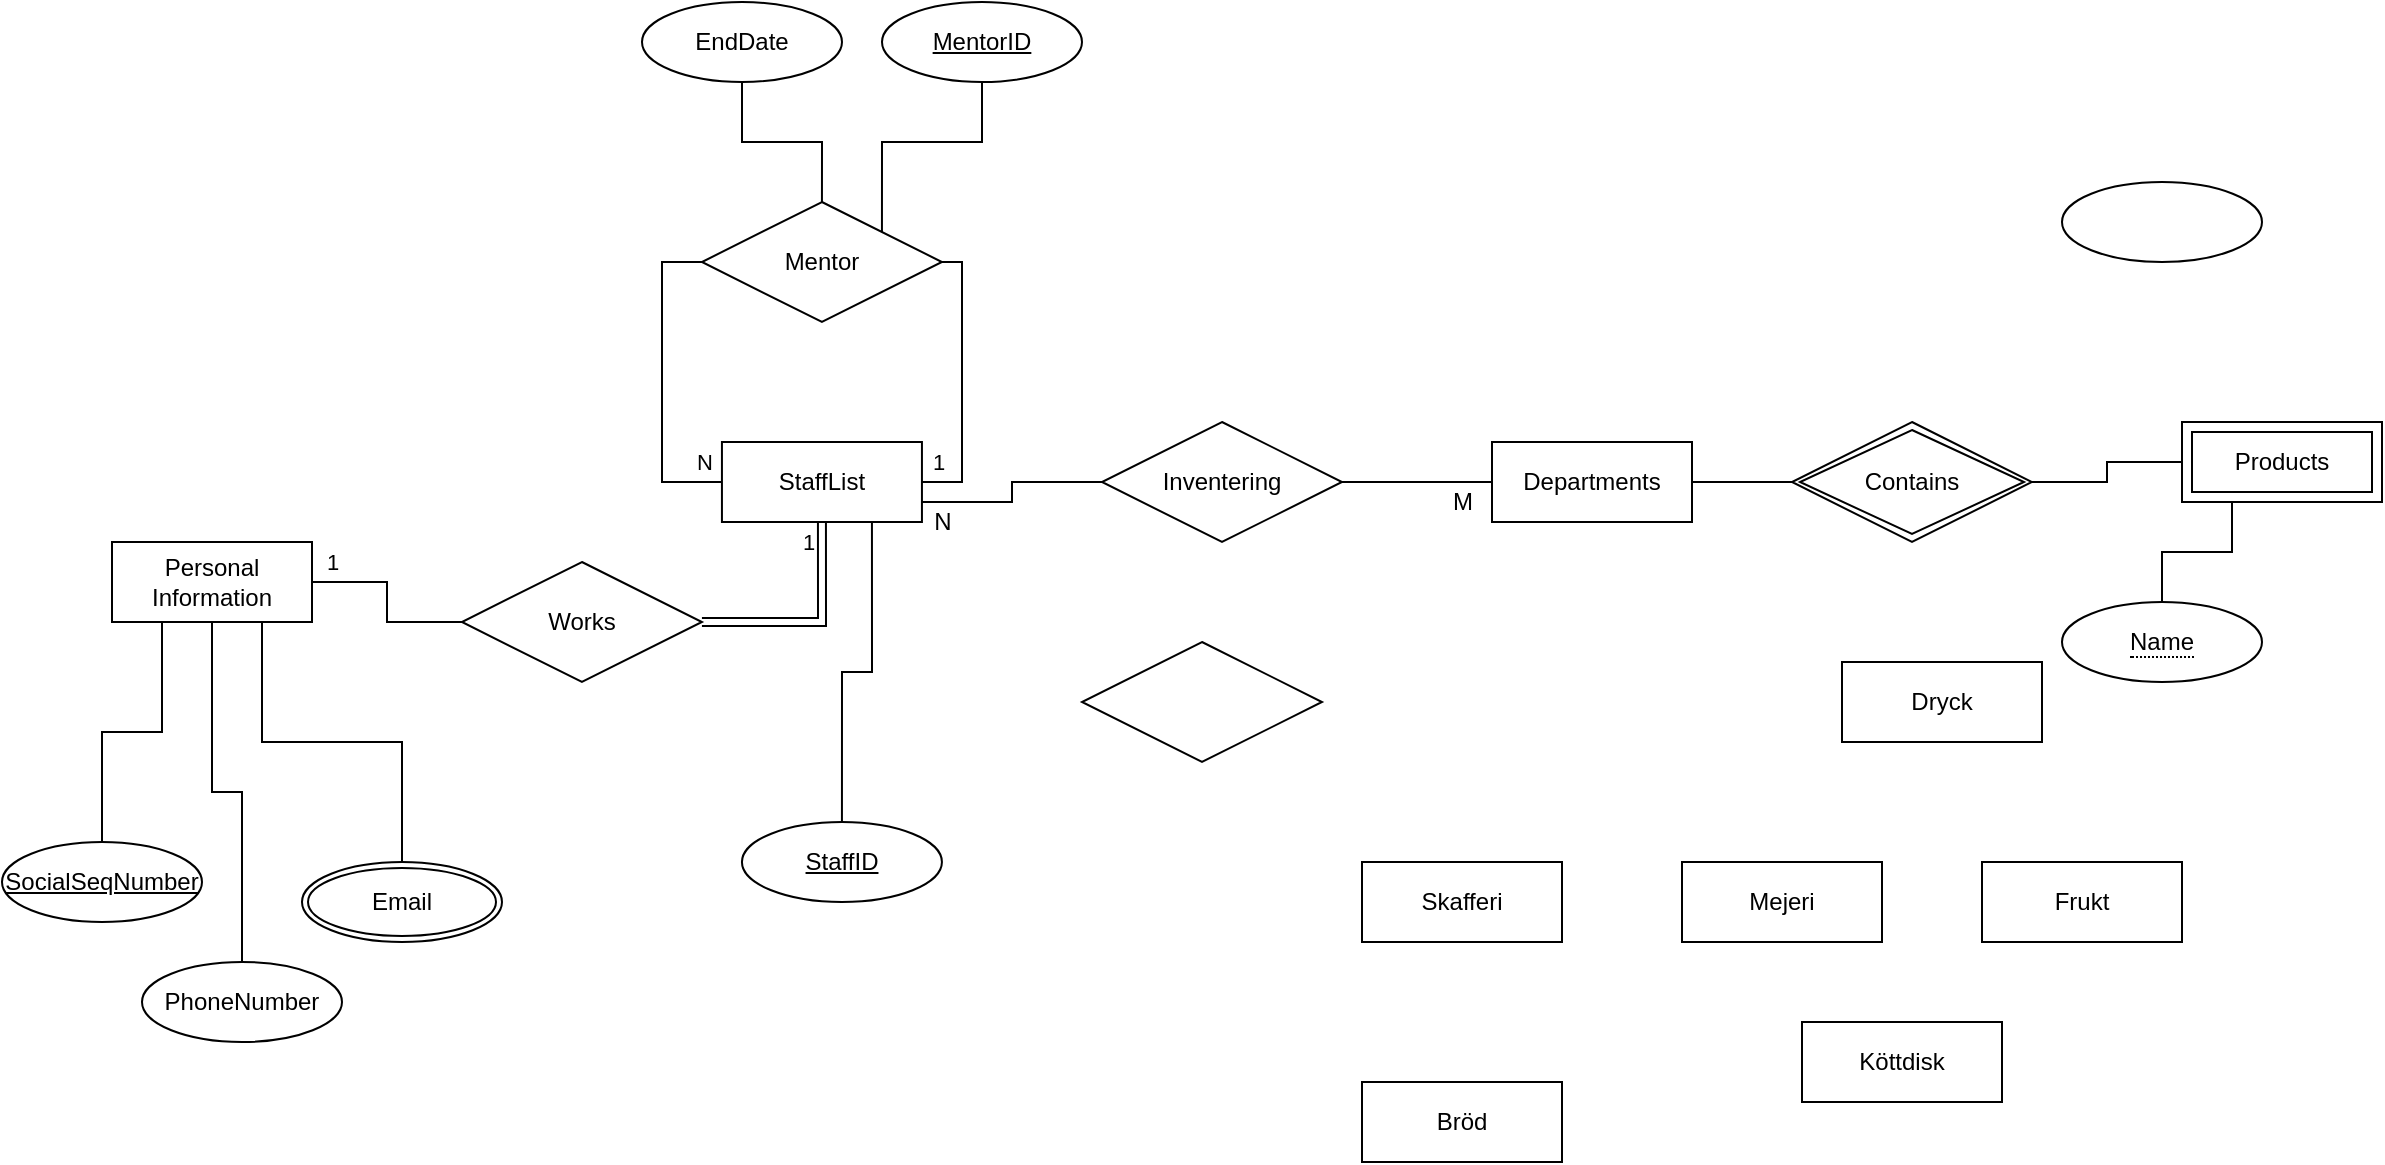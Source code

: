 <mxfile version="15.9.6" type="device"><diagram id="bgCsupE-RrFJObJ2OHrQ" name="Page-1"><mxGraphModel dx="1369" dy="1489" grid="1" gridSize="10" guides="1" tooltips="1" connect="1" arrows="1" fold="1" page="1" pageScale="1" pageWidth="850" pageHeight="1100" math="0" shadow="0"><root><mxCell id="0"/><mxCell id="1" parent="0"/><mxCell id="HbWxku8zXNTNoIqn5ugo-1" value="Mejeri" style="whiteSpace=wrap;html=1;align=center;" parent="1" vertex="1"><mxGeometry x="370" y="370" width="100" height="40" as="geometry"/></mxCell><mxCell id="HbWxku8zXNTNoIqn5ugo-2" value="Frukt" style="whiteSpace=wrap;html=1;align=center;" parent="1" vertex="1"><mxGeometry x="520" y="370" width="100" height="40" as="geometry"/></mxCell><mxCell id="HbWxku8zXNTNoIqn5ugo-3" value="Skafferi" style="whiteSpace=wrap;html=1;align=center;" parent="1" vertex="1"><mxGeometry x="210" y="370" width="100" height="40" as="geometry"/></mxCell><mxCell id="HbWxku8zXNTNoIqn5ugo-4" value="Dryck" style="whiteSpace=wrap;html=1;align=center;" parent="1" vertex="1"><mxGeometry x="450" y="270" width="100" height="40" as="geometry"/></mxCell><mxCell id="HbWxku8zXNTNoIqn5ugo-5" value="Köttdisk" style="whiteSpace=wrap;html=1;align=center;" parent="1" vertex="1"><mxGeometry x="430" y="450" width="100" height="40" as="geometry"/></mxCell><mxCell id="HbWxku8zXNTNoIqn5ugo-7" value="Bröd" style="whiteSpace=wrap;html=1;align=center;" parent="1" vertex="1"><mxGeometry x="210" y="480" width="100" height="40" as="geometry"/></mxCell><mxCell id="HbWxku8zXNTNoIqn5ugo-18" style="edgeStyle=orthogonalEdgeStyle;rounded=0;orthogonalLoop=1;jettySize=auto;html=1;exitX=1;exitY=0.5;exitDx=0;exitDy=0;entryX=1;entryY=0.5;entryDx=0;entryDy=0;endArrow=none;endFill=0;" parent="1" source="HbWxku8zXNTNoIqn5ugo-34" target="HbWxku8zXNTNoIqn5ugo-17" edge="1"><mxGeometry relative="1" as="geometry"><mxPoint x="-0.03" y="140" as="sourcePoint"/></mxGeometry></mxCell><mxCell id="HbWxku8zXNTNoIqn5ugo-22" value="1" style="edgeLabel;html=1;align=center;verticalAlign=middle;resizable=0;points=[];" parent="HbWxku8zXNTNoIqn5ugo-18" vertex="1" connectable="0"><mxGeometry x="-0.762" y="-1" relative="1" as="geometry"><mxPoint x="-9" y="-11" as="offset"/></mxGeometry></mxCell><mxCell id="HbWxku8zXNTNoIqn5ugo-46" style="edgeStyle=orthogonalEdgeStyle;rounded=0;orthogonalLoop=1;jettySize=auto;html=1;exitX=0.5;exitY=0;exitDx=0;exitDy=0;entryX=0.5;entryY=1;entryDx=0;entryDy=0;endArrow=none;endFill=0;" parent="1" source="HbWxku8zXNTNoIqn5ugo-11" target="HbWxku8zXNTNoIqn5ugo-44" edge="1"><mxGeometry relative="1" as="geometry"/></mxCell><mxCell id="HbWxku8zXNTNoIqn5ugo-11" value="PhoneNumber" style="ellipse;whiteSpace=wrap;html=1;align=center;" parent="1" vertex="1"><mxGeometry x="-400" y="420" width="100" height="40" as="geometry"/></mxCell><mxCell id="HbWxku8zXNTNoIqn5ugo-13" value="" style="ellipse;whiteSpace=wrap;html=1;align=center;" parent="1" vertex="1"><mxGeometry x="560" y="30" width="100" height="40" as="geometry"/></mxCell><mxCell id="HbWxku8zXNTNoIqn5ugo-19" style="edgeStyle=orthogonalEdgeStyle;rounded=0;orthogonalLoop=1;jettySize=auto;html=1;exitX=0;exitY=0.5;exitDx=0;exitDy=0;entryX=0;entryY=0.5;entryDx=0;entryDy=0;endArrow=none;endFill=0;" parent="1" source="HbWxku8zXNTNoIqn5ugo-17" target="HbWxku8zXNTNoIqn5ugo-34" edge="1"><mxGeometry relative="1" as="geometry"><mxPoint x="-100.03" y="140" as="targetPoint"/></mxGeometry></mxCell><mxCell id="HbWxku8zXNTNoIqn5ugo-23" value="N" style="edgeLabel;html=1;align=center;verticalAlign=middle;resizable=0;points=[];" parent="HbWxku8zXNTNoIqn5ugo-19" vertex="1" connectable="0"><mxGeometry x="0.891" relative="1" as="geometry"><mxPoint y="-10" as="offset"/></mxGeometry></mxCell><mxCell id="HbWxku8zXNTNoIqn5ugo-17" value="Mentor" style="shape=rhombus;perimeter=rhombusPerimeter;whiteSpace=wrap;html=1;align=center;" parent="1" vertex="1"><mxGeometry x="-120.03" y="40" width="120" height="60" as="geometry"/></mxCell><mxCell id="HbWxku8zXNTNoIqn5ugo-21" style="edgeStyle=orthogonalEdgeStyle;rounded=0;orthogonalLoop=1;jettySize=auto;html=1;exitX=0.5;exitY=1;exitDx=0;exitDy=0;entryX=0.5;entryY=0;entryDx=0;entryDy=0;endArrow=none;endFill=0;" parent="1" source="HbWxku8zXNTNoIqn5ugo-20" target="HbWxku8zXNTNoIqn5ugo-17" edge="1"><mxGeometry relative="1" as="geometry"/></mxCell><mxCell id="HbWxku8zXNTNoIqn5ugo-20" value="EndDate" style="ellipse;whiteSpace=wrap;html=1;align=center;" parent="1" vertex="1"><mxGeometry x="-150" y="-60" width="100" height="40" as="geometry"/></mxCell><mxCell id="HbWxku8zXNTNoIqn5ugo-27" style="edgeStyle=orthogonalEdgeStyle;rounded=0;orthogonalLoop=1;jettySize=auto;html=1;exitX=0.5;exitY=1;exitDx=0;exitDy=0;entryX=1;entryY=0;entryDx=0;entryDy=0;endArrow=none;endFill=0;" parent="1" source="HbWxku8zXNTNoIqn5ugo-26" target="HbWxku8zXNTNoIqn5ugo-17" edge="1"><mxGeometry relative="1" as="geometry"/></mxCell><mxCell id="HbWxku8zXNTNoIqn5ugo-26" value="MentorID" style="ellipse;whiteSpace=wrap;html=1;align=center;fontStyle=4;" parent="1" vertex="1"><mxGeometry x="-30" y="-60" width="100" height="40" as="geometry"/></mxCell><mxCell id="HbWxku8zXNTNoIqn5ugo-47" style="edgeStyle=orthogonalEdgeStyle;rounded=0;orthogonalLoop=1;jettySize=auto;html=1;exitX=0.5;exitY=0;exitDx=0;exitDy=0;entryX=0.75;entryY=1;entryDx=0;entryDy=0;endArrow=none;endFill=0;" parent="1" source="HbWxku8zXNTNoIqn5ugo-28" target="HbWxku8zXNTNoIqn5ugo-44" edge="1"><mxGeometry relative="1" as="geometry"/></mxCell><mxCell id="HbWxku8zXNTNoIqn5ugo-28" value="Email" style="ellipse;shape=doubleEllipse;margin=3;whiteSpace=wrap;html=1;align=center;" parent="1" vertex="1"><mxGeometry x="-320" y="370" width="100" height="40" as="geometry"/></mxCell><mxCell id="HbWxku8zXNTNoIqn5ugo-33" value="Departments" style="whiteSpace=wrap;html=1;align=center;" parent="1" vertex="1"><mxGeometry x="275" y="160" width="100" height="40" as="geometry"/></mxCell><mxCell id="HbWxku8zXNTNoIqn5ugo-41" style="edgeStyle=orthogonalEdgeStyle;rounded=0;orthogonalLoop=1;jettySize=auto;html=1;exitX=1;exitY=0.75;exitDx=0;exitDy=0;entryX=0;entryY=0.5;entryDx=0;entryDy=0;endArrow=none;endFill=0;" parent="1" source="HbWxku8zXNTNoIqn5ugo-34" target="HbWxku8zXNTNoIqn5ugo-40" edge="1"><mxGeometry relative="1" as="geometry"/></mxCell><mxCell id="HbWxku8zXNTNoIqn5ugo-51" style="edgeStyle=orthogonalEdgeStyle;rounded=0;orthogonalLoop=1;jettySize=auto;html=1;exitX=0.75;exitY=1;exitDx=0;exitDy=0;entryX=0.5;entryY=0;entryDx=0;entryDy=0;endArrow=none;endFill=0;" parent="1" source="HbWxku8zXNTNoIqn5ugo-34" target="HbWxku8zXNTNoIqn5ugo-43" edge="1"><mxGeometry relative="1" as="geometry"/></mxCell><mxCell id="HbWxku8zXNTNoIqn5ugo-34" value="StaffList" style="whiteSpace=wrap;html=1;align=center;" parent="1" vertex="1"><mxGeometry x="-110.03" y="160" width="100" height="40" as="geometry"/></mxCell><mxCell id="HbWxku8zXNTNoIqn5ugo-45" style="edgeStyle=orthogonalEdgeStyle;rounded=0;orthogonalLoop=1;jettySize=auto;html=1;exitX=0.5;exitY=0;exitDx=0;exitDy=0;entryX=0.25;entryY=1;entryDx=0;entryDy=0;endArrow=none;endFill=0;" parent="1" source="HbWxku8zXNTNoIqn5ugo-35" target="HbWxku8zXNTNoIqn5ugo-44" edge="1"><mxGeometry relative="1" as="geometry"/></mxCell><mxCell id="HbWxku8zXNTNoIqn5ugo-35" value="SocialSeqNumber" style="ellipse;whiteSpace=wrap;html=1;align=center;fontStyle=4;" parent="1" vertex="1"><mxGeometry x="-470" y="360" width="100" height="40" as="geometry"/></mxCell><mxCell id="HbWxku8zXNTNoIqn5ugo-42" style="edgeStyle=orthogonalEdgeStyle;rounded=0;orthogonalLoop=1;jettySize=auto;html=1;exitX=1;exitY=0.5;exitDx=0;exitDy=0;entryX=0;entryY=0.5;entryDx=0;entryDy=0;endArrow=none;endFill=0;" parent="1" source="HbWxku8zXNTNoIqn5ugo-40" target="HbWxku8zXNTNoIqn5ugo-33" edge="1"><mxGeometry relative="1" as="geometry"><mxPoint x="270" y="180.0" as="targetPoint"/></mxGeometry></mxCell><mxCell id="HbWxku8zXNTNoIqn5ugo-40" value="Inventering" style="shape=rhombus;perimeter=rhombusPerimeter;whiteSpace=wrap;html=1;align=center;" parent="1" vertex="1"><mxGeometry x="80" y="150" width="120" height="60" as="geometry"/></mxCell><mxCell id="HbWxku8zXNTNoIqn5ugo-43" value="StaffID" style="ellipse;whiteSpace=wrap;html=1;align=center;fontStyle=4;" parent="1" vertex="1"><mxGeometry x="-100.03" y="350" width="100" height="40" as="geometry"/></mxCell><mxCell id="HbWxku8zXNTNoIqn5ugo-49" style="edgeStyle=orthogonalEdgeStyle;rounded=0;orthogonalLoop=1;jettySize=auto;html=1;exitX=1;exitY=0.5;exitDx=0;exitDy=0;entryX=0;entryY=0.5;entryDx=0;entryDy=0;endArrow=none;endFill=0;" parent="1" source="HbWxku8zXNTNoIqn5ugo-44" target="HbWxku8zXNTNoIqn5ugo-48" edge="1"><mxGeometry relative="1" as="geometry"/></mxCell><mxCell id="HbWxku8zXNTNoIqn5ugo-52" value="1" style="edgeLabel;html=1;align=center;verticalAlign=middle;resizable=0;points=[];" parent="HbWxku8zXNTNoIqn5ugo-49" vertex="1" connectable="0"><mxGeometry x="-0.796" y="-1" relative="1" as="geometry"><mxPoint y="-11" as="offset"/></mxGeometry></mxCell><mxCell id="HbWxku8zXNTNoIqn5ugo-44" value="Personal Information" style="whiteSpace=wrap;html=1;align=center;" parent="1" vertex="1"><mxGeometry x="-415" y="210" width="100" height="40" as="geometry"/></mxCell><mxCell id="HbWxku8zXNTNoIqn5ugo-50" style="edgeStyle=orthogonalEdgeStyle;rounded=0;orthogonalLoop=1;jettySize=auto;html=1;exitX=1;exitY=0.5;exitDx=0;exitDy=0;entryX=0.5;entryY=1;entryDx=0;entryDy=0;endArrow=none;endFill=0;shape=link;" parent="1" source="HbWxku8zXNTNoIqn5ugo-48" target="HbWxku8zXNTNoIqn5ugo-34" edge="1"><mxGeometry relative="1" as="geometry"/></mxCell><mxCell id="HbWxku8zXNTNoIqn5ugo-53" value="1" style="edgeLabel;html=1;align=center;verticalAlign=middle;resizable=0;points=[];" parent="HbWxku8zXNTNoIqn5ugo-50" vertex="1" connectable="0"><mxGeometry x="0.896" y="7" relative="1" as="geometry"><mxPoint y="4" as="offset"/></mxGeometry></mxCell><mxCell id="HbWxku8zXNTNoIqn5ugo-48" value="Works" style="shape=rhombus;perimeter=rhombusPerimeter;whiteSpace=wrap;html=1;align=center;" parent="1" vertex="1"><mxGeometry x="-240.03" y="220" width="120" height="60" as="geometry"/></mxCell><mxCell id="HbWxku8zXNTNoIqn5ugo-54" value="N" style="text;html=1;align=center;verticalAlign=middle;resizable=0;points=[];autosize=1;strokeColor=none;fillColor=none;" parent="1" vertex="1"><mxGeometry x="-10" y="190" width="20" height="20" as="geometry"/></mxCell><mxCell id="HbWxku8zXNTNoIqn5ugo-55" value="M" style="text;html=1;align=center;verticalAlign=middle;resizable=0;points=[];autosize=1;strokeColor=none;fillColor=none;" parent="1" vertex="1"><mxGeometry x="245" y="180" width="30" height="20" as="geometry"/></mxCell><mxCell id="EP9s2uAEw8_yNaMsNN8z-2" style="edgeStyle=orthogonalEdgeStyle;rounded=0;orthogonalLoop=1;jettySize=auto;html=1;exitX=0;exitY=0.5;exitDx=0;exitDy=0;entryX=1;entryY=0.5;entryDx=0;entryDy=0;endArrow=none;endFill=0;" edge="1" parent="1" source="EP9s2uAEw8_yNaMsNN8z-6" target="HbWxku8zXNTNoIqn5ugo-60"><mxGeometry relative="1" as="geometry"><mxPoint x="610" y="180" as="sourcePoint"/></mxGeometry></mxCell><mxCell id="EP9s2uAEw8_yNaMsNN8z-3" style="edgeStyle=orthogonalEdgeStyle;rounded=0;orthogonalLoop=1;jettySize=auto;html=1;exitX=0;exitY=0.5;exitDx=0;exitDy=0;entryX=1;entryY=0.5;entryDx=0;entryDy=0;endArrow=none;endFill=0;" edge="1" parent="1" source="HbWxku8zXNTNoIqn5ugo-60" target="HbWxku8zXNTNoIqn5ugo-33"><mxGeometry relative="1" as="geometry"/></mxCell><mxCell id="HbWxku8zXNTNoIqn5ugo-60" value="Contains" style="shape=rhombus;double=1;perimeter=rhombusPerimeter;whiteSpace=wrap;html=1;align=center;" parent="1" vertex="1"><mxGeometry x="425" y="150" width="120" height="60" as="geometry"/></mxCell><mxCell id="EP9s2uAEw8_yNaMsNN8z-1" value="" style="shape=rhombus;perimeter=rhombusPerimeter;whiteSpace=wrap;html=1;align=center;" vertex="1" parent="1"><mxGeometry x="70" y="260" width="120" height="60" as="geometry"/></mxCell><mxCell id="EP9s2uAEw8_yNaMsNN8z-6" value="Products" style="shape=ext;margin=3;double=1;whiteSpace=wrap;html=1;align=center;" vertex="1" parent="1"><mxGeometry x="620" y="150" width="100" height="40" as="geometry"/></mxCell><mxCell id="EP9s2uAEw8_yNaMsNN8z-9" style="edgeStyle=orthogonalEdgeStyle;rounded=0;orthogonalLoop=1;jettySize=auto;html=1;exitX=0.5;exitY=0;exitDx=0;exitDy=0;entryX=0.25;entryY=1;entryDx=0;entryDy=0;endArrow=none;endFill=0;" edge="1" parent="1" source="EP9s2uAEw8_yNaMsNN8z-8" target="EP9s2uAEw8_yNaMsNN8z-6"><mxGeometry relative="1" as="geometry"/></mxCell><mxCell id="EP9s2uAEw8_yNaMsNN8z-8" value="&lt;span style=&quot;border-bottom: 1px dotted&quot;&gt;Name&lt;/span&gt;" style="ellipse;whiteSpace=wrap;html=1;align=center;" vertex="1" parent="1"><mxGeometry x="560" y="240" width="100" height="40" as="geometry"/></mxCell></root></mxGraphModel></diagram></mxfile>